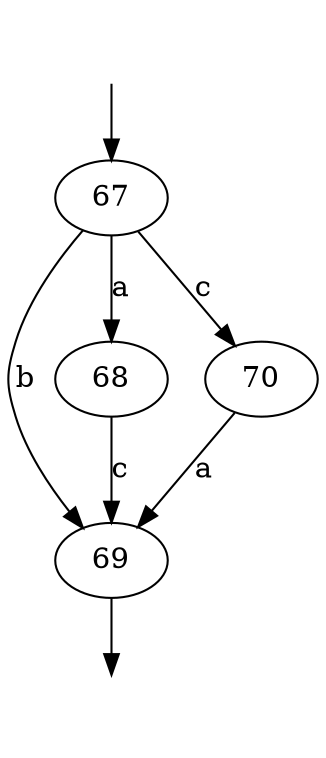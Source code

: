 digraph FSM {
In [shape=none fontcolor=white]
In -> 67
Out69 [shape=none fontcolor=white]
69 -> Out69
67 -> 68 [label="a"]
70 -> 69 [label="a"]
67 -> 70 [label="c"]
68 -> 69 [label="c"]
67 -> 69 [label="b"]
}